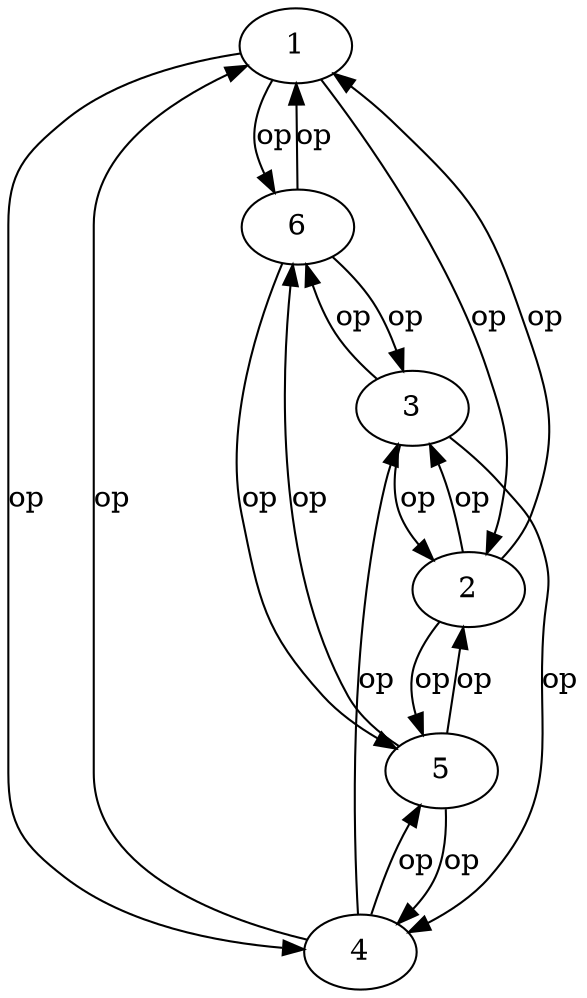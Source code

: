digraph g {
"1" -> "6" [label="op",arrowhead=normal]
"1" -> "4" [label="op",arrowhead=normal]
"1" -> "2" [label="op",arrowhead=normal]
"2" -> "1" [label="op",arrowhead=normal]
"2" -> "5" [label="op",arrowhead=normal]
"2" -> "3" [label="op",arrowhead=normal]
"3" -> "2" [label="op",arrowhead=normal]
"3" -> "6" [label="op",arrowhead=normal]
"3" -> "4" [label="op",arrowhead=normal]
"4" -> "3" [label="op",arrowhead=normal]
"4" -> "1" [label="op",arrowhead=normal]
"4" -> "5" [label="op",arrowhead=normal]
"5" -> "6" [label="op",arrowhead=normal]
"5" -> "4" [label="op",arrowhead=normal]
"5" -> "2" [label="op",arrowhead=normal]
"6" -> "1" [label="op",arrowhead=normal]
"6" -> "3" [label="op",arrowhead=normal]
"6" -> "5" [label="op",arrowhead=normal]
}
